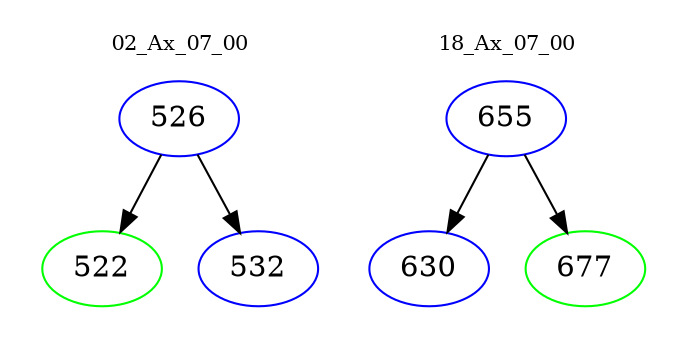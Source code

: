 digraph{
subgraph cluster_0 {
color = white
label = "02_Ax_07_00";
fontsize=10;
T0_526 [label="526", color="blue"]
T0_526 -> T0_522 [color="black"]
T0_522 [label="522", color="green"]
T0_526 -> T0_532 [color="black"]
T0_532 [label="532", color="blue"]
}
subgraph cluster_1 {
color = white
label = "18_Ax_07_00";
fontsize=10;
T1_655 [label="655", color="blue"]
T1_655 -> T1_630 [color="black"]
T1_630 [label="630", color="blue"]
T1_655 -> T1_677 [color="black"]
T1_677 [label="677", color="green"]
}
}
